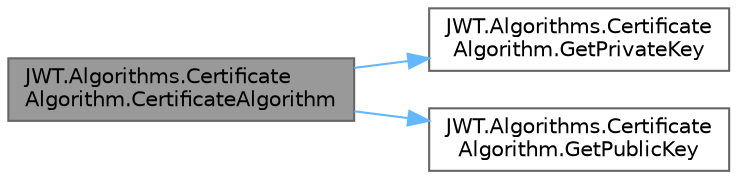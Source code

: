 digraph "JWT.Algorithms.CertificateAlgorithm.CertificateAlgorithm"
{
 // LATEX_PDF_SIZE
  bgcolor="transparent";
  edge [fontname=Helvetica,fontsize=10,labelfontname=Helvetica,labelfontsize=10];
  node [fontname=Helvetica,fontsize=10,shape=box,height=0.2,width=0.4];
  rankdir="LR";
  Node1 [id="Node000001",label="JWT.Algorithms.Certificate\lAlgorithm.CertificateAlgorithm",height=0.2,width=0.4,color="gray40", fillcolor="grey60", style="filled", fontcolor="black",tooltip=" "];
  Node1 -> Node2 [id="edge5_Node000001_Node000002",color="steelblue1",style="solid",tooltip=" "];
  Node2 [id="Node000002",label="JWT.Algorithms.Certificate\lAlgorithm.GetPrivateKey",height=0.2,width=0.4,color="grey40", fillcolor="white", style="filled",URL="$class_j_w_t_1_1_algorithms_1_1_certificate_algorithm.html#aaa1a7789483cf5e1437997f88e5a3196",tooltip=" "];
  Node1 -> Node3 [id="edge6_Node000001_Node000003",color="steelblue1",style="solid",tooltip=" "];
  Node3 [id="Node000003",label="JWT.Algorithms.Certificate\lAlgorithm.GetPublicKey",height=0.2,width=0.4,color="grey40", fillcolor="white", style="filled",URL="$class_j_w_t_1_1_algorithms_1_1_certificate_algorithm.html#a2b6c5f4fd6429868c256100c1b191939",tooltip=" "];
}
